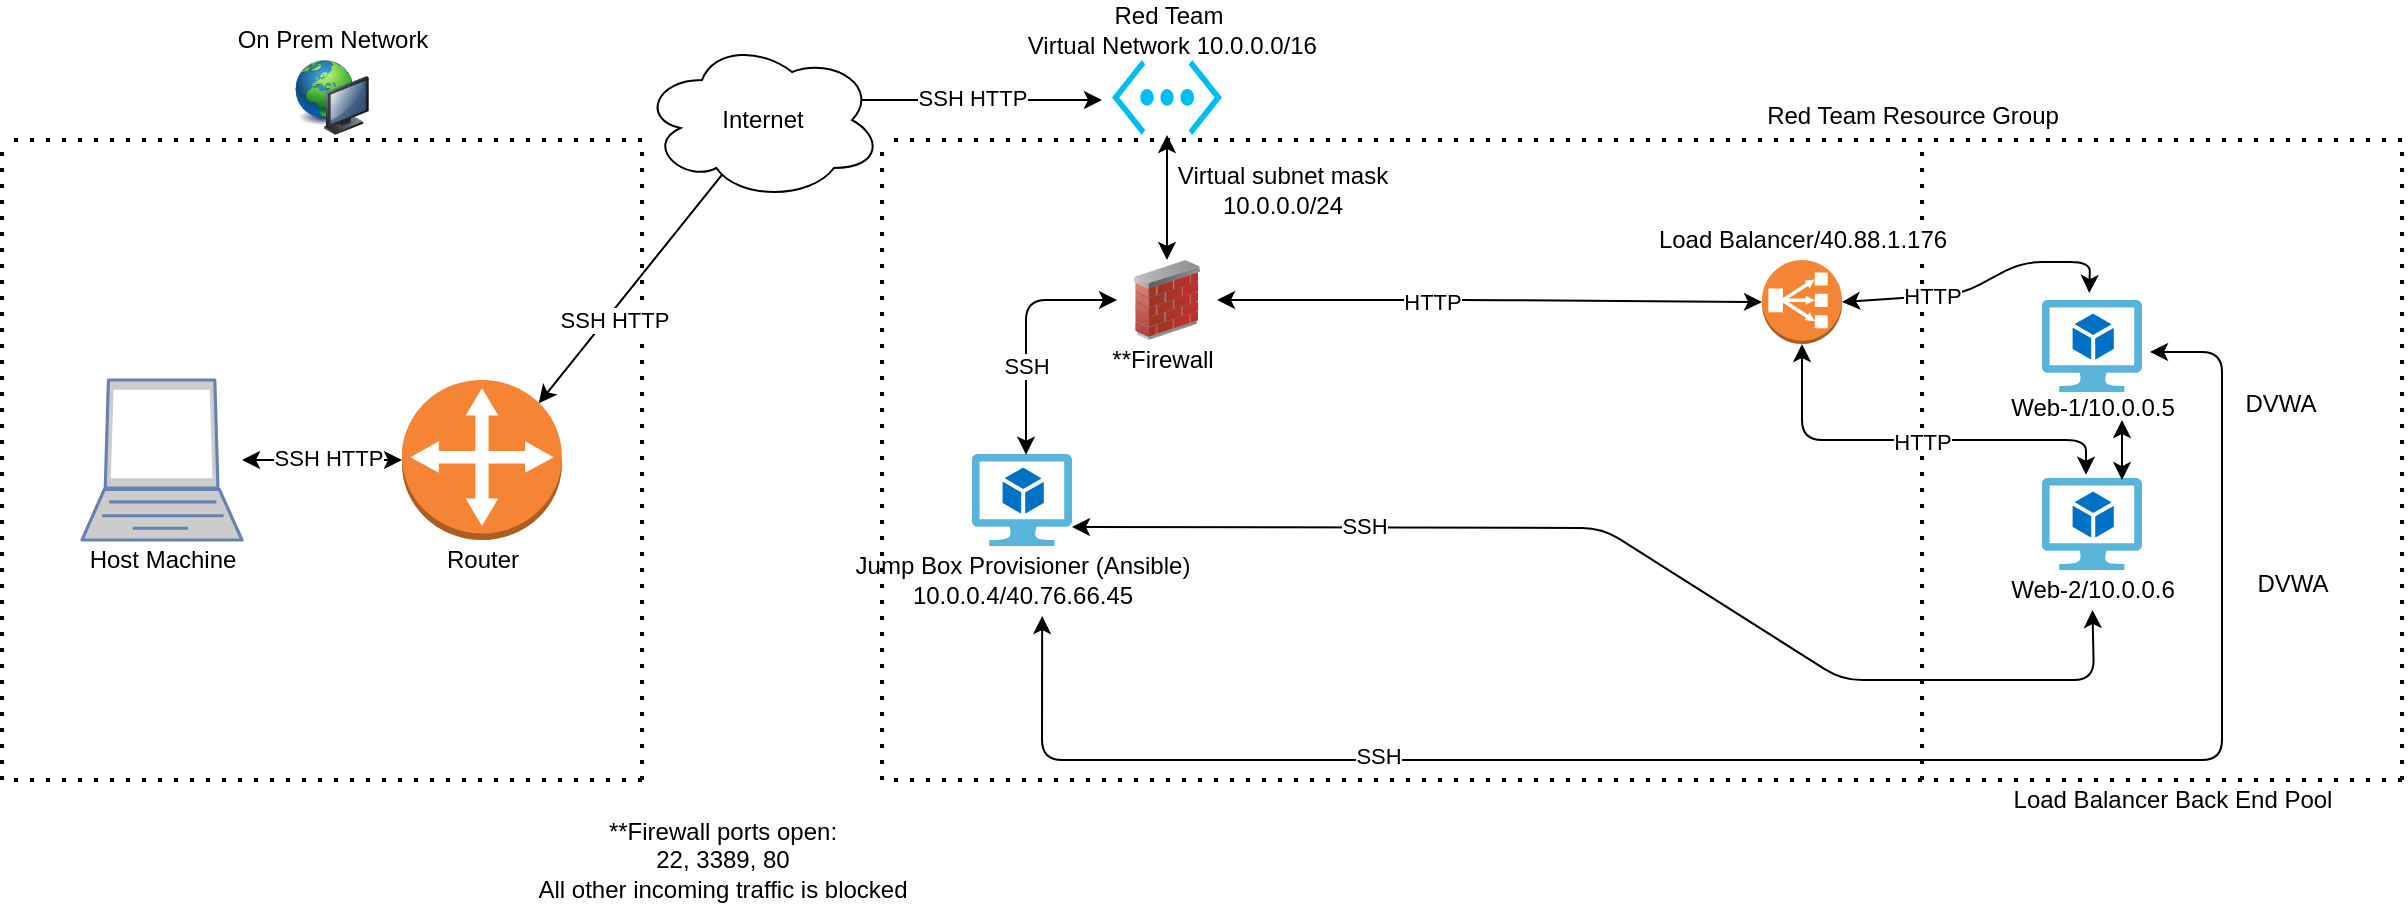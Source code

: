 <mxfile version="14.4.8" type="github">
  <diagram name="Page-1" id="822b0af5-4adb-64df-f703-e8dfc1f81529">
    <mxGraphModel dx="1666" dy="793" grid="1" gridSize="10" guides="1" tooltips="1" connect="1" arrows="1" fold="1" page="1" pageScale="1" pageWidth="1100" pageHeight="850" background="#ffffff" math="0" shadow="0">
      <root>
        <mxCell id="0" />
        <mxCell id="1" parent="0" />
        <mxCell id="yRQ2XF1kwdp6qbKY6GcA-1" value="" style="endArrow=none;dashed=1;html=1;dashPattern=1 3;strokeWidth=2;" parent="1" edge="1">
          <mxGeometry width="50" height="50" relative="1" as="geometry">
            <mxPoint x="120" y="440" as="sourcePoint" />
            <mxPoint x="120" y="120" as="targetPoint" />
          </mxGeometry>
        </mxCell>
        <mxCell id="yRQ2XF1kwdp6qbKY6GcA-2" value="" style="endArrow=none;dashed=1;html=1;dashPattern=1 3;strokeWidth=2;" parent="1" edge="1">
          <mxGeometry width="50" height="50" relative="1" as="geometry">
            <mxPoint x="440" y="440" as="sourcePoint" />
            <mxPoint x="440" y="120" as="targetPoint" />
          </mxGeometry>
        </mxCell>
        <mxCell id="yRQ2XF1kwdp6qbKY6GcA-3" value="" style="endArrow=none;dashed=1;html=1;dashPattern=1 3;strokeWidth=2;" parent="1" edge="1">
          <mxGeometry width="50" height="50" relative="1" as="geometry">
            <mxPoint x="440" y="120" as="sourcePoint" />
            <mxPoint x="120" y="120" as="targetPoint" />
          </mxGeometry>
        </mxCell>
        <mxCell id="yRQ2XF1kwdp6qbKY6GcA-4" value="" style="endArrow=none;dashed=1;html=1;dashPattern=1 3;strokeWidth=2;" parent="1" edge="1">
          <mxGeometry width="50" height="50" relative="1" as="geometry">
            <mxPoint x="440" y="440" as="sourcePoint" />
            <mxPoint x="120" y="440" as="targetPoint" />
          </mxGeometry>
        </mxCell>
        <mxCell id="yRQ2XF1kwdp6qbKY6GcA-5" value="" style="endArrow=none;dashed=1;html=1;dashPattern=1 3;strokeWidth=2;" parent="1" edge="1">
          <mxGeometry width="50" height="50" relative="1" as="geometry">
            <mxPoint x="560" y="440" as="sourcePoint" />
            <mxPoint x="560" y="120" as="targetPoint" />
          </mxGeometry>
        </mxCell>
        <mxCell id="yRQ2XF1kwdp6qbKY6GcA-6" value="" style="endArrow=none;dashed=1;html=1;dashPattern=1 3;strokeWidth=2;" parent="1" edge="1">
          <mxGeometry width="50" height="50" relative="1" as="geometry">
            <mxPoint x="1080" y="440" as="sourcePoint" />
            <mxPoint x="1080" y="120" as="targetPoint" />
          </mxGeometry>
        </mxCell>
        <mxCell id="yRQ2XF1kwdp6qbKY6GcA-7" value="" style="endArrow=none;dashed=1;html=1;dashPattern=1 3;strokeWidth=2;" parent="1" edge="1">
          <mxGeometry width="50" height="50" relative="1" as="geometry">
            <mxPoint x="1320" y="120" as="sourcePoint" />
            <mxPoint x="560" y="120" as="targetPoint" />
          </mxGeometry>
        </mxCell>
        <mxCell id="yRQ2XF1kwdp6qbKY6GcA-8" value="" style="endArrow=none;dashed=1;html=1;dashPattern=1 3;strokeWidth=2;" parent="1" edge="1">
          <mxGeometry width="50" height="50" relative="1" as="geometry">
            <mxPoint x="1320" y="440" as="sourcePoint" />
            <mxPoint x="560" y="440" as="targetPoint" />
          </mxGeometry>
        </mxCell>
        <mxCell id="yRQ2XF1kwdp6qbKY6GcA-9" value="" style="endArrow=none;dashed=1;html=1;dashPattern=1 3;strokeWidth=2;" parent="1" edge="1">
          <mxGeometry width="50" height="50" relative="1" as="geometry">
            <mxPoint x="1320" y="440" as="sourcePoint" />
            <mxPoint x="1320" y="120" as="targetPoint" />
          </mxGeometry>
        </mxCell>
        <mxCell id="yRQ2XF1kwdp6qbKY6GcA-12" value="" style="fontColor=#0066CC;verticalAlign=top;verticalLabelPosition=bottom;labelPosition=center;align=center;html=1;outlineConnect=0;fillColor=#CCCCCC;strokeColor=#6881B3;gradientColor=none;gradientDirection=north;strokeWidth=2;shape=mxgraph.networks.laptop;" parent="1" vertex="1">
          <mxGeometry x="160" y="240" width="80" height="80" as="geometry" />
        </mxCell>
        <mxCell id="yRQ2XF1kwdp6qbKY6GcA-13" value="Host Machine" style="text;html=1;align=center;verticalAlign=middle;resizable=0;points=[];autosize=1;" parent="1" vertex="1">
          <mxGeometry x="155" y="320" width="90" height="20" as="geometry" />
        </mxCell>
        <mxCell id="yRQ2XF1kwdp6qbKY6GcA-14" value="" style="outlineConnect=0;dashed=0;verticalLabelPosition=bottom;verticalAlign=top;align=center;html=1;shape=mxgraph.aws3.customer_gateway;fillColor=#F58534;gradientColor=none;" parent="1" vertex="1">
          <mxGeometry x="320" y="240" width="80" height="80" as="geometry" />
        </mxCell>
        <mxCell id="yRQ2XF1kwdp6qbKY6GcA-15" value="On Prem Network" style="text;html=1;align=center;verticalAlign=middle;resizable=0;points=[];autosize=1;" parent="1" vertex="1">
          <mxGeometry x="230" y="60" width="110" height="20" as="geometry" />
        </mxCell>
        <mxCell id="yRQ2XF1kwdp6qbKY6GcA-16" value="Red Team&lt;br&gt;&amp;nbsp;Virtual Network&amp;nbsp;&lt;span style=&quot;background-color: rgb(255 , 255 , 255)&quot;&gt;&lt;font style=&quot;font-size: 12px&quot;&gt;10.0.0.0/16&lt;/font&gt;&lt;/span&gt;" style="text;html=1;align=center;verticalAlign=middle;resizable=0;points=[];autosize=1;" parent="1" vertex="1">
          <mxGeometry x="622.5" y="50" width="160" height="30" as="geometry" />
        </mxCell>
        <mxCell id="yRQ2XF1kwdp6qbKY6GcA-18" value="" style="verticalLabelPosition=bottom;html=1;verticalAlign=top;align=center;strokeColor=none;fillColor=#00BEF2;shape=mxgraph.azure.virtual_network;pointerEvents=1;" parent="1" vertex="1">
          <mxGeometry x="675" y="80" width="55" height="37.5" as="geometry" />
        </mxCell>
        <mxCell id="yRQ2XF1kwdp6qbKY6GcA-19" value="" style="image;html=1;image=img/lib/clip_art/computers/Network_128x128.png" parent="1" vertex="1">
          <mxGeometry x="260" y="80" width="50" height="37.5" as="geometry" />
        </mxCell>
        <mxCell id="yRQ2XF1kwdp6qbKY6GcA-20" value="" style="endArrow=classic;startArrow=classic;html=1;exitX=0.855;exitY=0.145;exitDx=0;exitDy=0;exitPerimeter=0;" parent="1" source="yRQ2XF1kwdp6qbKY6GcA-14" edge="1">
          <mxGeometry width="50" height="50" relative="1" as="geometry">
            <mxPoint x="400" y="240" as="sourcePoint" />
            <mxPoint x="670" y="100" as="targetPoint" />
            <Array as="points">
              <mxPoint x="510" y="100" />
            </Array>
          </mxGeometry>
        </mxCell>
        <mxCell id="7USTxXZM6oootTz5O4UY-38" value="SSH HTTP" style="edgeLabel;html=1;align=center;verticalAlign=middle;resizable=0;points=[];" parent="yRQ2XF1kwdp6qbKY6GcA-20" vertex="1" connectable="0">
          <mxGeometry x="-0.68" y="-3" relative="1" as="geometry">
            <mxPoint as="offset" />
          </mxGeometry>
        </mxCell>
        <mxCell id="7USTxXZM6oootTz5O4UY-39" value="SSH HTTP" style="edgeLabel;html=1;align=center;verticalAlign=middle;resizable=0;points=[];" parent="yRQ2XF1kwdp6qbKY6GcA-20" vertex="1" connectable="0">
          <mxGeometry x="0.633" y="1" relative="1" as="geometry">
            <mxPoint as="offset" />
          </mxGeometry>
        </mxCell>
        <mxCell id="yRQ2XF1kwdp6qbKY6GcA-21" value="" style="endArrow=classic;startArrow=classic;html=1;entryX=0;entryY=0.5;entryDx=0;entryDy=0;entryPerimeter=0;" parent="1" source="yRQ2XF1kwdp6qbKY6GcA-12" target="yRQ2XF1kwdp6qbKY6GcA-14" edge="1">
          <mxGeometry width="50" height="50" relative="1" as="geometry">
            <mxPoint x="245" y="280" as="sourcePoint" />
            <mxPoint x="295" y="230" as="targetPoint" />
          </mxGeometry>
        </mxCell>
        <mxCell id="7USTxXZM6oootTz5O4UY-40" value="SSH HTTP" style="edgeLabel;html=1;align=center;verticalAlign=middle;resizable=0;points=[];" parent="yRQ2XF1kwdp6qbKY6GcA-21" vertex="1" connectable="0">
          <mxGeometry x="0.075" y="1" relative="1" as="geometry">
            <mxPoint as="offset" />
          </mxGeometry>
        </mxCell>
        <mxCell id="yRQ2XF1kwdp6qbKY6GcA-22" value="" style="ellipse;shape=cloud;whiteSpace=wrap;html=1;" parent="1" vertex="1">
          <mxGeometry x="440" y="70" width="120" height="80" as="geometry" />
        </mxCell>
        <mxCell id="yRQ2XF1kwdp6qbKY6GcA-23" value="Internet" style="text;html=1;align=center;verticalAlign=middle;resizable=0;points=[];autosize=1;" parent="1" vertex="1">
          <mxGeometry x="470" y="100" width="60" height="20" as="geometry" />
        </mxCell>
        <mxCell id="yRQ2XF1kwdp6qbKY6GcA-27" value="Router" style="text;html=1;align=center;verticalAlign=middle;resizable=0;points=[];autosize=1;" parent="1" vertex="1">
          <mxGeometry x="335" y="320" width="50" height="20" as="geometry" />
        </mxCell>
        <mxCell id="yRQ2XF1kwdp6qbKY6GcA-28" value="Red Team Resource Group" style="text;html=1;align=center;verticalAlign=middle;resizable=0;points=[];autosize=1;" parent="1" vertex="1">
          <mxGeometry x="995" y="97.5" width="160" height="20" as="geometry" />
        </mxCell>
        <mxCell id="yRQ2XF1kwdp6qbKY6GcA-29" value="" style="image;html=1;image=img/lib/clip_art/networking/Firewall_02_128x128.png" parent="1" vertex="1">
          <mxGeometry x="677.5" y="180" width="50" height="40" as="geometry" />
        </mxCell>
        <mxCell id="yRQ2XF1kwdp6qbKY6GcA-30" value="" style="endArrow=classic;startArrow=classic;html=1;entryX=0.5;entryY=1;entryDx=0;entryDy=0;entryPerimeter=0;exitX=0.5;exitY=0;exitDx=0;exitDy=0;" parent="1" source="yRQ2XF1kwdp6qbKY6GcA-29" target="yRQ2XF1kwdp6qbKY6GcA-18" edge="1">
          <mxGeometry width="50" height="50" relative="1" as="geometry">
            <mxPoint x="760" y="310" as="sourcePoint" />
            <mxPoint x="810" y="260" as="targetPoint" />
          </mxGeometry>
        </mxCell>
        <mxCell id="yRQ2XF1kwdp6qbKY6GcA-31" value="" style="outlineConnect=0;dashed=0;verticalLabelPosition=bottom;verticalAlign=top;align=center;html=1;shape=mxgraph.aws3.classic_load_balancer;fillColor=#F58534;gradientColor=none;" parent="1" vertex="1">
          <mxGeometry x="1000" y="180" width="40" height="42" as="geometry" />
        </mxCell>
        <mxCell id="yRQ2XF1kwdp6qbKY6GcA-32" value="" style="endArrow=classic;startArrow=classic;html=1;exitX=1;exitY=0.5;exitDx=0;exitDy=0;entryX=0;entryY=0.5;entryDx=0;entryDy=0;entryPerimeter=0;" parent="1" source="yRQ2XF1kwdp6qbKY6GcA-29" target="yRQ2XF1kwdp6qbKY6GcA-31" edge="1">
          <mxGeometry width="50" height="50" relative="1" as="geometry">
            <mxPoint x="760" y="310" as="sourcePoint" />
            <mxPoint x="810" y="260" as="targetPoint" />
            <Array as="points">
              <mxPoint x="860" y="200" />
            </Array>
          </mxGeometry>
        </mxCell>
        <mxCell id="7USTxXZM6oootTz5O4UY-37" value="HTTP" style="edgeLabel;html=1;align=center;verticalAlign=middle;resizable=0;points=[];" parent="yRQ2XF1kwdp6qbKY6GcA-32" vertex="1" connectable="0">
          <mxGeometry x="-0.211" y="-1" relative="1" as="geometry">
            <mxPoint as="offset" />
          </mxGeometry>
        </mxCell>
        <mxCell id="yRQ2XF1kwdp6qbKY6GcA-33" value="" style="aspect=fixed;html=1;points=[];align=center;image;fontSize=12;image=img/lib/mscae/Virtual_Machine_2.svg;" parent="1" vertex="1">
          <mxGeometry x="1140" y="200" width="50" height="46" as="geometry" />
        </mxCell>
        <mxCell id="yRQ2XF1kwdp6qbKY6GcA-34" value="" style="aspect=fixed;html=1;points=[];align=center;image;fontSize=12;image=img/lib/mscae/Virtual_Machine_2.svg;" parent="1" vertex="1">
          <mxGeometry x="1140" y="289" width="50" height="46" as="geometry" />
        </mxCell>
        <mxCell id="yRQ2XF1kwdp6qbKY6GcA-35" value="Load Balancer/&lt;span style=&quot;font-family: &amp;#34;az_ea_font&amp;#34; , &amp;#34;segoe ui&amp;#34; , &amp;#34;az_font&amp;#34; , , , , &amp;#34;roboto&amp;#34; , &amp;#34;oxygen&amp;#34; , &amp;#34;ubuntu&amp;#34; , &amp;#34;cantarell&amp;#34; , &amp;#34;open sans&amp;#34; , &amp;#34;helvetica neue&amp;#34; , sans-serif ; background-color: rgb(255 , 255 , 255)&quot;&gt;&lt;font style=&quot;font-size: 12px&quot;&gt;40.88.1.176&lt;/font&gt;&lt;/span&gt;" style="text;html=1;align=center;verticalAlign=middle;resizable=0;points=[];autosize=1;" parent="1" vertex="1">
          <mxGeometry x="940" y="160" width="160" height="20" as="geometry" />
        </mxCell>
        <mxCell id="yRQ2XF1kwdp6qbKY6GcA-36" value="**Firewall" style="text;html=1;align=center;verticalAlign=middle;resizable=0;points=[];autosize=1;" parent="1" vertex="1">
          <mxGeometry x="665" y="220" width="70" height="20" as="geometry" />
        </mxCell>
        <mxCell id="yRQ2XF1kwdp6qbKY6GcA-37" value="Web-1/10.0.0.5" style="text;html=1;align=center;verticalAlign=middle;resizable=0;points=[];autosize=1;" parent="1" vertex="1">
          <mxGeometry x="1115" y="244" width="100" height="20" as="geometry" />
        </mxCell>
        <mxCell id="yRQ2XF1kwdp6qbKY6GcA-40" value="Web-2/10.0.0.6" style="text;html=1;align=center;verticalAlign=middle;resizable=0;points=[];autosize=1;" parent="1" vertex="1">
          <mxGeometry x="1115" y="335" width="100" height="20" as="geometry" />
        </mxCell>
        <mxCell id="yRQ2XF1kwdp6qbKY6GcA-41" value="" style="endArrow=classic;startArrow=classic;html=1;entryX=0.473;entryY=-0.076;entryDx=0;entryDy=0;entryPerimeter=0;exitX=1;exitY=0.5;exitDx=0;exitDy=0;exitPerimeter=0;" parent="1" source="yRQ2XF1kwdp6qbKY6GcA-31" target="yRQ2XF1kwdp6qbKY6GcA-33" edge="1">
          <mxGeometry width="50" height="50" relative="1" as="geometry">
            <mxPoint x="760" y="310" as="sourcePoint" />
            <mxPoint x="810" y="260" as="targetPoint" />
            <Array as="points">
              <mxPoint x="1100" y="197" />
              <mxPoint x="1130" y="181" />
              <mxPoint x="1164" y="181" />
            </Array>
          </mxGeometry>
        </mxCell>
        <mxCell id="7USTxXZM6oootTz5O4UY-34" value="HTTP" style="edgeLabel;html=1;align=center;verticalAlign=middle;resizable=0;points=[];" parent="yRQ2XF1kwdp6qbKY6GcA-41" vertex="1" connectable="0">
          <mxGeometry x="-0.372" relative="1" as="geometry">
            <mxPoint as="offset" />
          </mxGeometry>
        </mxCell>
        <mxCell id="yRQ2XF1kwdp6qbKY6GcA-42" value="" style="endArrow=classic;startArrow=classic;html=1;entryX=0.44;entryY=-0.036;entryDx=0;entryDy=0;entryPerimeter=0;" parent="1" source="yRQ2XF1kwdp6qbKY6GcA-31" target="yRQ2XF1kwdp6qbKY6GcA-34" edge="1">
          <mxGeometry width="50" height="50" relative="1" as="geometry">
            <mxPoint x="1050" y="191" as="sourcePoint" />
            <mxPoint x="1148.65" y="190.678" as="targetPoint" />
            <Array as="points">
              <mxPoint x="1020" y="270" />
              <mxPoint x="1162" y="270" />
            </Array>
          </mxGeometry>
        </mxCell>
        <mxCell id="7USTxXZM6oootTz5O4UY-35" value="HTTP" style="edgeLabel;html=1;align=center;verticalAlign=middle;resizable=0;points=[];" parent="yRQ2XF1kwdp6qbKY6GcA-42" vertex="1" connectable="0">
          <mxGeometry x="0.042" y="-1" relative="1" as="geometry">
            <mxPoint as="offset" />
          </mxGeometry>
        </mxCell>
        <mxCell id="yRQ2XF1kwdp6qbKY6GcA-44" value="" style="shape=image;html=1;verticalAlign=top;verticalLabelPosition=bottom;labelBackgroundColor=#ffffff;imageAspect=0;aspect=fixed;image=https://cdn3.iconfinder.com/data/icons/logos-and-brands-adobe/512/97_Docker-128.png" parent="1" vertex="1">
          <mxGeometry x="1240" y="206" width="38" height="38" as="geometry" />
        </mxCell>
        <mxCell id="yRQ2XF1kwdp6qbKY6GcA-45" value="" style="shape=image;html=1;verticalAlign=top;verticalLabelPosition=bottom;labelBackgroundColor=#ffffff;imageAspect=0;aspect=fixed;image=https://cdn3.iconfinder.com/data/icons/logos-and-brands-adobe/512/97_Docker-128.png" parent="1" vertex="1">
          <mxGeometry x="1246" y="294" width="38" height="38" as="geometry" />
        </mxCell>
        <mxCell id="yRQ2XF1kwdp6qbKY6GcA-47" value="DVWA" style="text;html=1;align=center;verticalAlign=middle;resizable=0;points=[];autosize=1;" parent="1" vertex="1">
          <mxGeometry x="1240" y="332" width="50" height="20" as="geometry" />
        </mxCell>
        <mxCell id="yRQ2XF1kwdp6qbKY6GcA-48" value="DVWA" style="text;html=1;align=center;verticalAlign=middle;resizable=0;points=[];autosize=1;" parent="1" vertex="1">
          <mxGeometry x="1234" y="242" width="50" height="20" as="geometry" />
        </mxCell>
        <mxCell id="yRQ2XF1kwdp6qbKY6GcA-49" value="" style="aspect=fixed;html=1;points=[];align=center;image;fontSize=12;image=img/lib/mscae/Virtual_Machine_2.svg;" parent="1" vertex="1">
          <mxGeometry x="605" y="277" width="50" height="46" as="geometry" />
        </mxCell>
        <mxCell id="yRQ2XF1kwdp6qbKY6GcA-50" value="Jump Box Provisioner (Ansible)&lt;br&gt;10.0.0.4/&lt;span style=&quot;font-family: &amp;#34;az_ea_font&amp;#34; , &amp;#34;segoe ui&amp;#34; , &amp;#34;az_font&amp;#34; , , , , &amp;#34;roboto&amp;#34; , &amp;#34;oxygen&amp;#34; , &amp;#34;ubuntu&amp;#34; , &amp;#34;cantarell&amp;#34; , &amp;#34;open sans&amp;#34; , &amp;#34;helvetica neue&amp;#34; , sans-serif ; background-color: rgb(255 , 255 , 255)&quot;&gt;&lt;font style=&quot;font-size: 12px&quot;&gt;40.76.66.45&lt;/font&gt;&lt;/span&gt;" style="text;html=1;align=center;verticalAlign=middle;resizable=0;points=[];autosize=1;" parent="1" vertex="1">
          <mxGeometry x="540" y="325" width="180" height="30" as="geometry" />
        </mxCell>
        <mxCell id="yRQ2XF1kwdp6qbKY6GcA-51" value="" style="endArrow=classic;startArrow=classic;html=1;exitX=0.54;exitY=0.007;exitDx=0;exitDy=0;exitPerimeter=0;entryX=0;entryY=0.5;entryDx=0;entryDy=0;" parent="1" source="yRQ2XF1kwdp6qbKY6GcA-49" target="yRQ2XF1kwdp6qbKY6GcA-29" edge="1">
          <mxGeometry width="50" height="50" relative="1" as="geometry">
            <mxPoint x="760" y="310" as="sourcePoint" />
            <mxPoint x="810" y="260" as="targetPoint" />
            <Array as="points">
              <mxPoint x="632" y="200" />
            </Array>
          </mxGeometry>
        </mxCell>
        <mxCell id="7USTxXZM6oootTz5O4UY-36" value="SSH" style="edgeLabel;html=1;align=center;verticalAlign=middle;resizable=0;points=[];" parent="yRQ2XF1kwdp6qbKY6GcA-51" vertex="1" connectable="0">
          <mxGeometry x="-0.278" relative="1" as="geometry">
            <mxPoint as="offset" />
          </mxGeometry>
        </mxCell>
        <mxCell id="yRQ2XF1kwdp6qbKY6GcA-53" value="" style="endArrow=classic;startArrow=classic;html=1;entryX=1.08;entryY=0.565;entryDx=0;entryDy=0;entryPerimeter=0;exitX=0.556;exitY=1.1;exitDx=0;exitDy=0;exitPerimeter=0;" parent="1" source="yRQ2XF1kwdp6qbKY6GcA-50" target="yRQ2XF1kwdp6qbKY6GcA-33" edge="1">
          <mxGeometry width="50" height="50" relative="1" as="geometry">
            <mxPoint x="670" y="359" as="sourcePoint" />
            <mxPoint x="810" y="260" as="targetPoint" />
            <Array as="points">
              <mxPoint x="640" y="430" />
              <mxPoint x="920" y="430" />
              <mxPoint x="1230" y="430" />
              <mxPoint x="1230" y="226" />
            </Array>
          </mxGeometry>
        </mxCell>
        <mxCell id="7USTxXZM6oootTz5O4UY-42" value="SSH" style="edgeLabel;html=1;align=center;verticalAlign=middle;resizable=0;points=[];" parent="yRQ2XF1kwdp6qbKY6GcA-53" vertex="1" connectable="0">
          <mxGeometry x="-0.468" y="2" relative="1" as="geometry">
            <mxPoint as="offset" />
          </mxGeometry>
        </mxCell>
        <mxCell id="yRQ2XF1kwdp6qbKY6GcA-54" value="" style="endArrow=classic;startArrow=classic;html=1;exitX=0.483;exitY=1.075;exitDx=0;exitDy=0;exitPerimeter=0;" parent="1" target="yRQ2XF1kwdp6qbKY6GcA-40" edge="1">
          <mxGeometry width="50" height="50" relative="1" as="geometry">
            <mxPoint x="655" y="313.5" as="sourcePoint" />
            <mxPoint x="1220.06" y="206" as="targetPoint" />
            <Array as="points">
              <mxPoint x="920" y="314" />
              <mxPoint x="1040" y="390" />
              <mxPoint x="1166" y="390" />
            </Array>
          </mxGeometry>
        </mxCell>
        <mxCell id="7USTxXZM6oootTz5O4UY-43" value="SSH" style="edgeLabel;html=1;align=center;verticalAlign=middle;resizable=0;points=[];" parent="yRQ2XF1kwdp6qbKY6GcA-54" vertex="1" connectable="0">
          <mxGeometry x="-0.486" y="1" relative="1" as="geometry">
            <mxPoint as="offset" />
          </mxGeometry>
        </mxCell>
        <mxCell id="yRQ2XF1kwdp6qbKY6GcA-55" value="Virtual subnet mask &lt;br&gt;10.0.0.0/24" style="text;html=1;align=center;verticalAlign=middle;resizable=0;points=[];autosize=1;" parent="1" vertex="1">
          <mxGeometry x="700" y="130" width="120" height="30" as="geometry" />
        </mxCell>
        <mxCell id="yRQ2XF1kwdp6qbKY6GcA-56" value="**Firewall ports open: &lt;br&gt;22, 3389, 80&lt;br&gt;All other incoming traffic is blocked" style="text;html=1;align=center;verticalAlign=middle;resizable=0;points=[];autosize=1;" parent="1" vertex="1">
          <mxGeometry x="380" y="455" width="200" height="50" as="geometry" />
        </mxCell>
        <mxCell id="yRQ2XF1kwdp6qbKY6GcA-57" value="Load Balancer Back End Pool" style="text;html=1;align=center;verticalAlign=middle;resizable=0;points=[];autosize=1;" parent="1" vertex="1">
          <mxGeometry x="1120" y="440" width="170" height="20" as="geometry" />
        </mxCell>
        <mxCell id="7USTxXZM6oootTz5O4UY-31" value="" style="endArrow=classic;startArrow=classic;html=1;exitX=0.8;exitY=0.022;exitDx=0;exitDy=0;exitPerimeter=0;" parent="1" source="yRQ2XF1kwdp6qbKY6GcA-34" edge="1">
          <mxGeometry width="50" height="50" relative="1" as="geometry">
            <mxPoint x="870" y="400" as="sourcePoint" />
            <mxPoint x="1180" y="260" as="targetPoint" />
          </mxGeometry>
        </mxCell>
      </root>
    </mxGraphModel>
  </diagram>
</mxfile>
